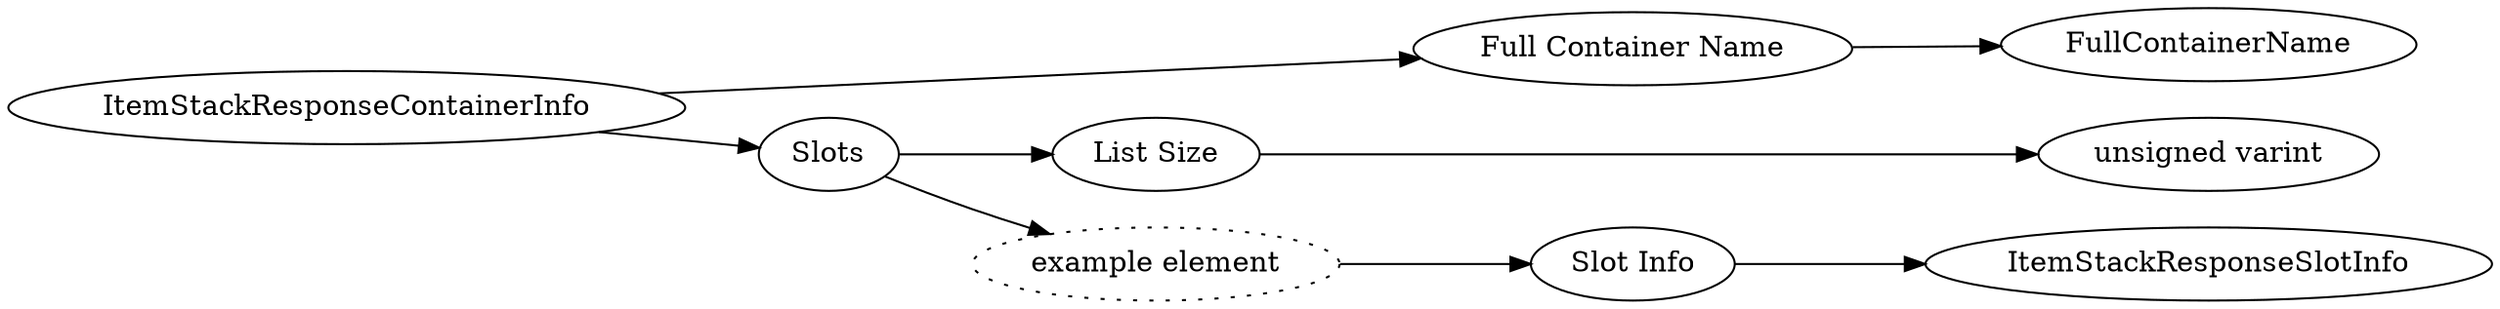 digraph "ItemStackResponseContainerInfo" {
rankdir = LR
20
20 -> 21
21 -> 22
20 -> 23
23 -> 24
24 -> 25
23 -> 26
26 -> 27
27 -> 46

20 [label="ItemStackResponseContainerInfo",comment="name: \"ItemStackResponseContainerInfo\", typeName: \"\", id: 20, branchId: 0, recurseId: -1, attributes: 0, notes: \"\""];
21 [label="Full Container Name",comment="name: \"Full Container Name\", typeName: \"FullContainerName\", id: 21, branchId: 0, recurseId: -1, attributes: 256, notes: \"\""];
22 [label="FullContainerName",comment="name: \"FullContainerName\", typeName: \"\", id: 22, branchId: 0, recurseId: -1, attributes: 512, notes: \"\""];
23 [label="Slots",comment="name: \"Slots\", typeName: \"\", id: 23, branchId: 0, recurseId: -1, attributes: 8, notes: \"\""];
24 [label="List Size",comment="name: \"List Size\", typeName: \"\", id: 24, branchId: 0, recurseId: -1, attributes: 0, notes: \"\""];
25 [label="unsigned varint",comment="name: \"unsigned varint\", typeName: \"\", id: 25, branchId: 0, recurseId: -1, attributes: 512, notes: \"\""];
26 [label="example element",style=dotted,comment="name: \"example element\", typeName: \"\", id: 26, branchId: 0, recurseId: -1, attributes: 16, notes: \"\""];
27 [label="Slot Info",comment="name: \"Slot Info\", typeName: \"ItemStackResponseSlotInfo\", id: 27, branchId: 0, recurseId: -1, attributes: 256, notes: \"\""];
46 [label="ItemStackResponseSlotInfo",comment="name: \"ItemStackResponseSlotInfo\", typeName: \"\", id: 46, branchId: 0, recurseId: -1, attributes: 512, notes: \"\""];
{ rank = max;22;25;46}

}
